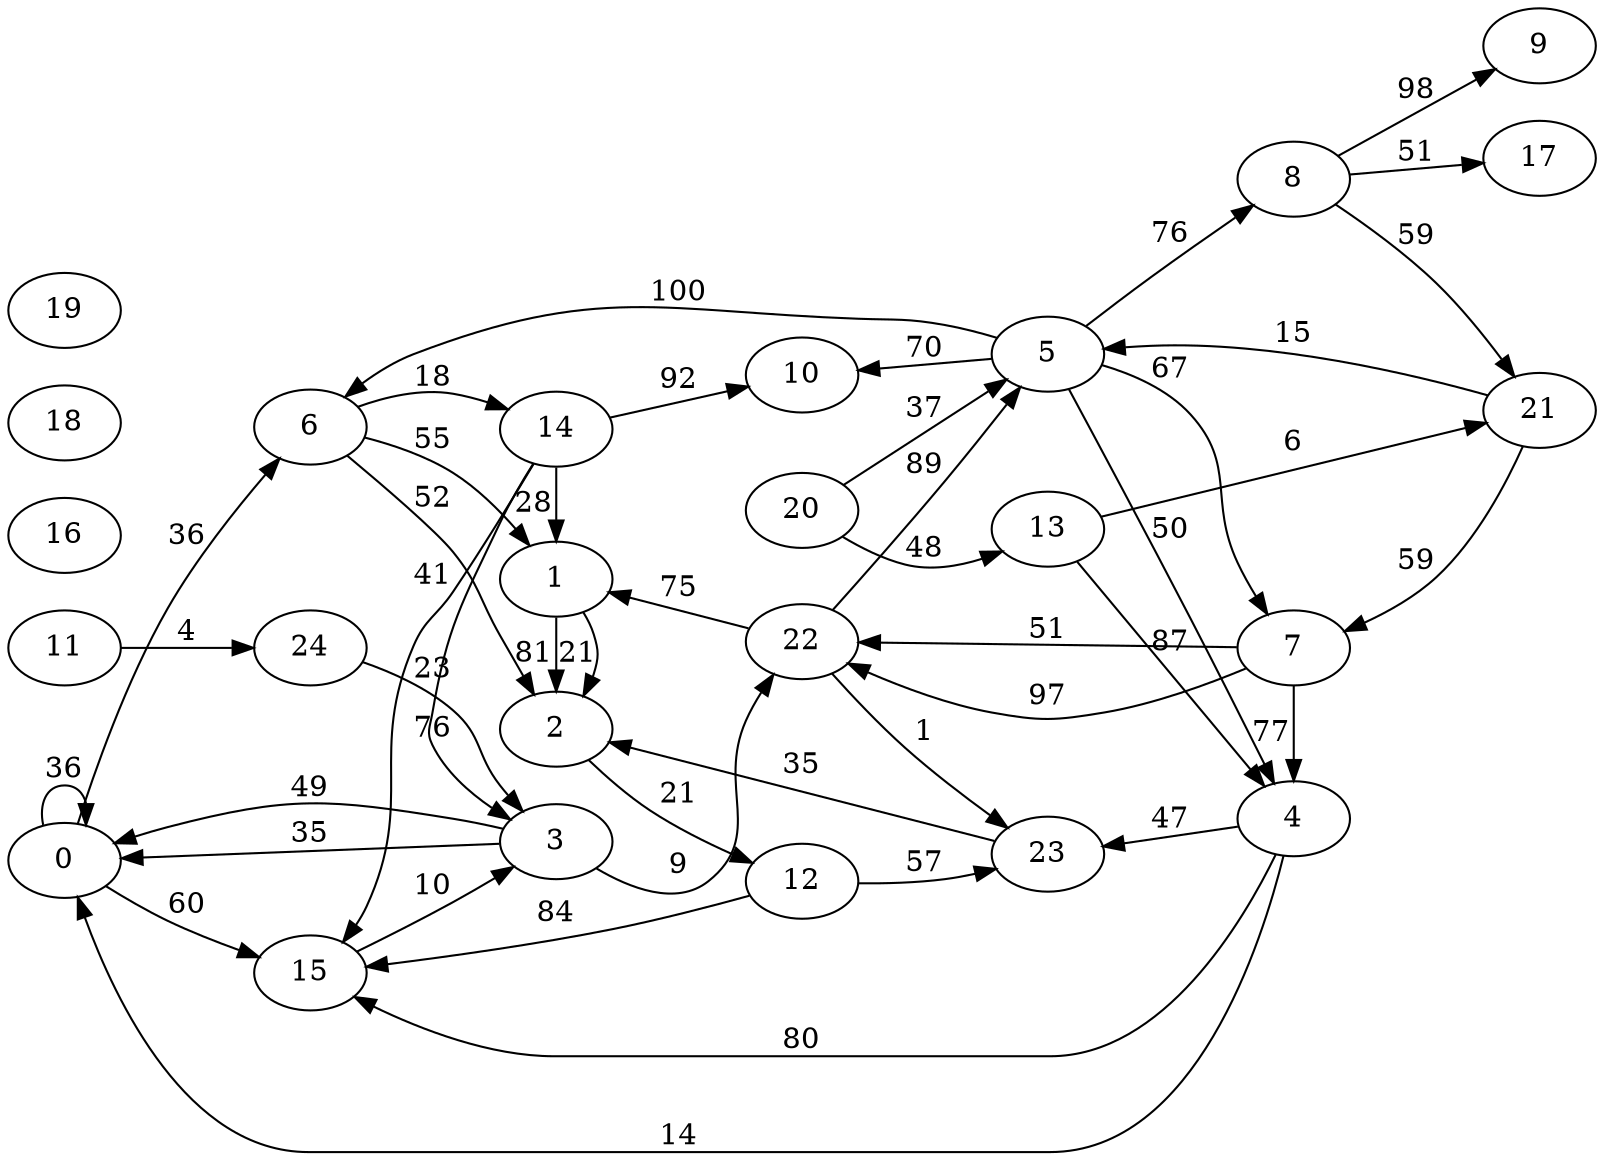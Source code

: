 digraph G {
ranksep = "equally";
rankdir = LR;
{rank = same; 0; };
{rank = same; 6; 15; };
{rank = same; 2; 14; 1; 3; };
{rank = same; 12; 10; 22; };
{rank = same; 23; 5; };
{rank = same; 7; 8; 4; };
{rank = same; 9; 17; 21; };
{rank = same; };
{rank = same; 11; };
{rank = same; 24; };
{rank = same; };
{rank = same; 13; };
{rank = same; };
{rank = same; 16; };
{rank = same; 18; };
{rank = same; 19; };
{rank = same; 20; };
{rank = same; };
0->6[label="36"];
0->0[label="36"];
0->15[label="60"];
6->2[label="52"];
6->14[label="18"];
6->1[label="55"];
15->3[label="10"];
2->12[label="21"];
14->3[label="76"];
14->1[label="28"];
14->10[label="92"];
14->15[label="41"];
1->2[label="81"];
1->2[label="21"];
3->22[label="9"];
3->0[label="35"];
3->0[label="49"];
12->15[label="84"];
12->23[label="57"];
10
22->1[label="75"];
22->23[label="1"];
22->5[label="89"];
23->2[label="35"];
5->7[label="67"];
5->8[label="76"];
5->10[label="70"];
5->6[label="100"];
5->4[label="50"];
7->22[label="97"];
7->22[label="51"];
7->4[label="77"];
8->9[label="98"];
8->17[label="51"];
8->21[label="59"];
4->0[label="14"];
4->15[label="80"];
4->23[label="47"];
9
17
21->7[label="59"];
21->5[label="15"];
11->24[label="4"];
24->3[label="23"];
13->4[label="87"];
13->21[label="6"];
16
18
19
20->13[label="48"];
20->5[label="37"];
}
